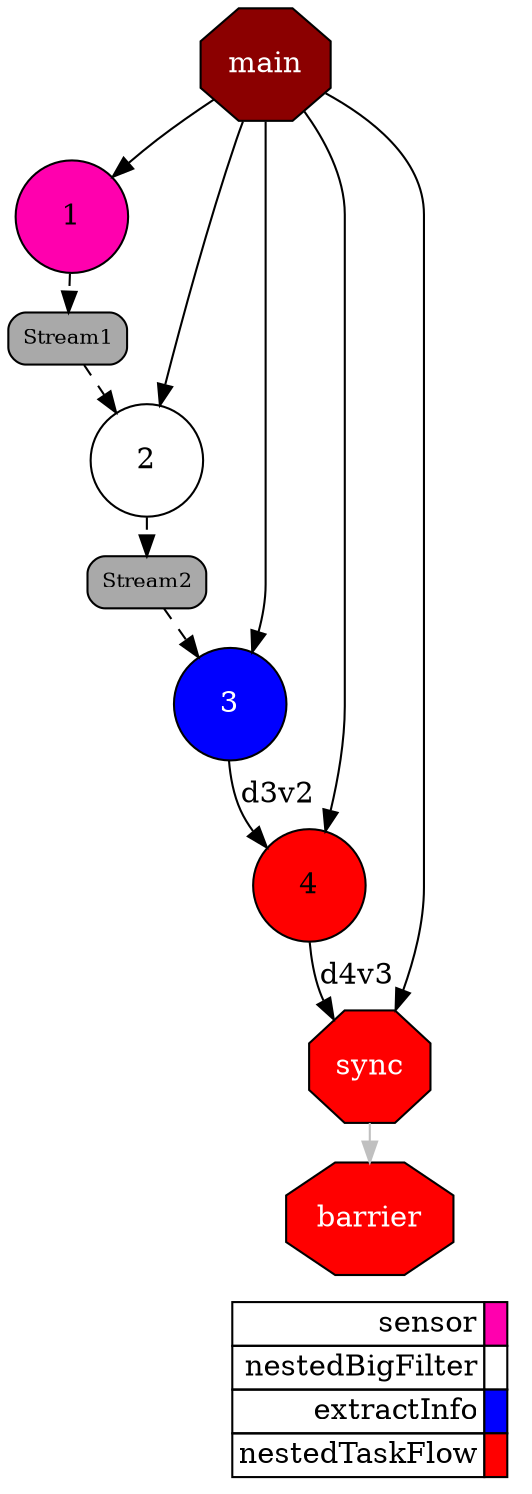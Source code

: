 digraph {
  rankdir=TB;
  labeljust="l";
  compound= true;
  subgraph dependence_graph {
    ranksep=0.20;
    node[height=0.75];

Synchro0[label="main", shape=octagon, style=filled fillcolor="#8B0000" fontcolor="#FFFFFF"];
1[shape=circle, style=filled fillcolor="#ff00ae" fontcolor="#000000"];
Synchro0 -> 1;
Stream1[shape=rect style="rounded,filled" width=0 height=0 margin=0.1 fontsize=10 fillcolor="#a9a9a9" fontcolor="#000000"]
1 -> Stream1 [style=dashed];
2[shape=circle, style=filled fillcolor="#ffffff" fontcolor="#000000"];
Stream1[shape=rect style="rounded,filled" width=0 height=0 margin=0.1 fontsize=10 fillcolor="#a9a9a9" fontcolor="#000000"]
Stream1 -> 2 [style=dashed];
Synchro0 -> 2;
Stream2[shape=rect style="rounded,filled" width=0 height=0 margin=0.1 fontsize=10 fillcolor="#a9a9a9" fontcolor="#000000"]
2 -> Stream2 [style=dashed];
3[shape=circle, style=filled fillcolor="#0000ff" fontcolor="#ffffff"];
Stream2[shape=rect style="rounded,filled" width=0 height=0 margin=0.1 fontsize=10 fillcolor="#a9a9a9" fontcolor="#000000"]
Stream2 -> 3 [style=dashed];
Synchro0 -> 3;
4[shape=circle, style=filled fillcolor="#ff0000" fontcolor="#000000"];
3 -> 4 [label="d3v2"];
Synchro0 -> 4;
Synchro1[label="sync", shape=octagon, style=filled fillcolor="#ff0000" fontcolor="#FFFFFF"];
Synchro0 -> Synchro1;
4 -> Synchro1 [label="d4v3"];
Synchro2[label="barrier", shape=octagon, style=filled fillcolor="#ff0000" fontcolor="#FFFFFF"];
Synchro1 -> Synchro2 [color=grey];  }
  subgraph legend {
    rank=sink;
    node [shape=plaintext, height=0.75];
    ranksep=0.20;
    label = "Legend";
    key [label=<
      <table border="0" cellpadding="2" cellspacing="0" cellborder="1">
<tr>
<td align="right">sensor</td>
<td bgcolor="#ff00ae">&nbsp;</td>
</tr>
<tr>
<td align="right">nestedBigFilter</td>
<td bgcolor="#ffffff">&nbsp;</td>
</tr>
<tr>
<td align="right">extractInfo</td>
<td bgcolor="#0000ff">&nbsp;</td>
</tr>
<tr>
<td align="right">nestedTaskFlow</td>
<td bgcolor="#ff0000">&nbsp;</td>
</tr>
      </table>
    >]
  }
}
